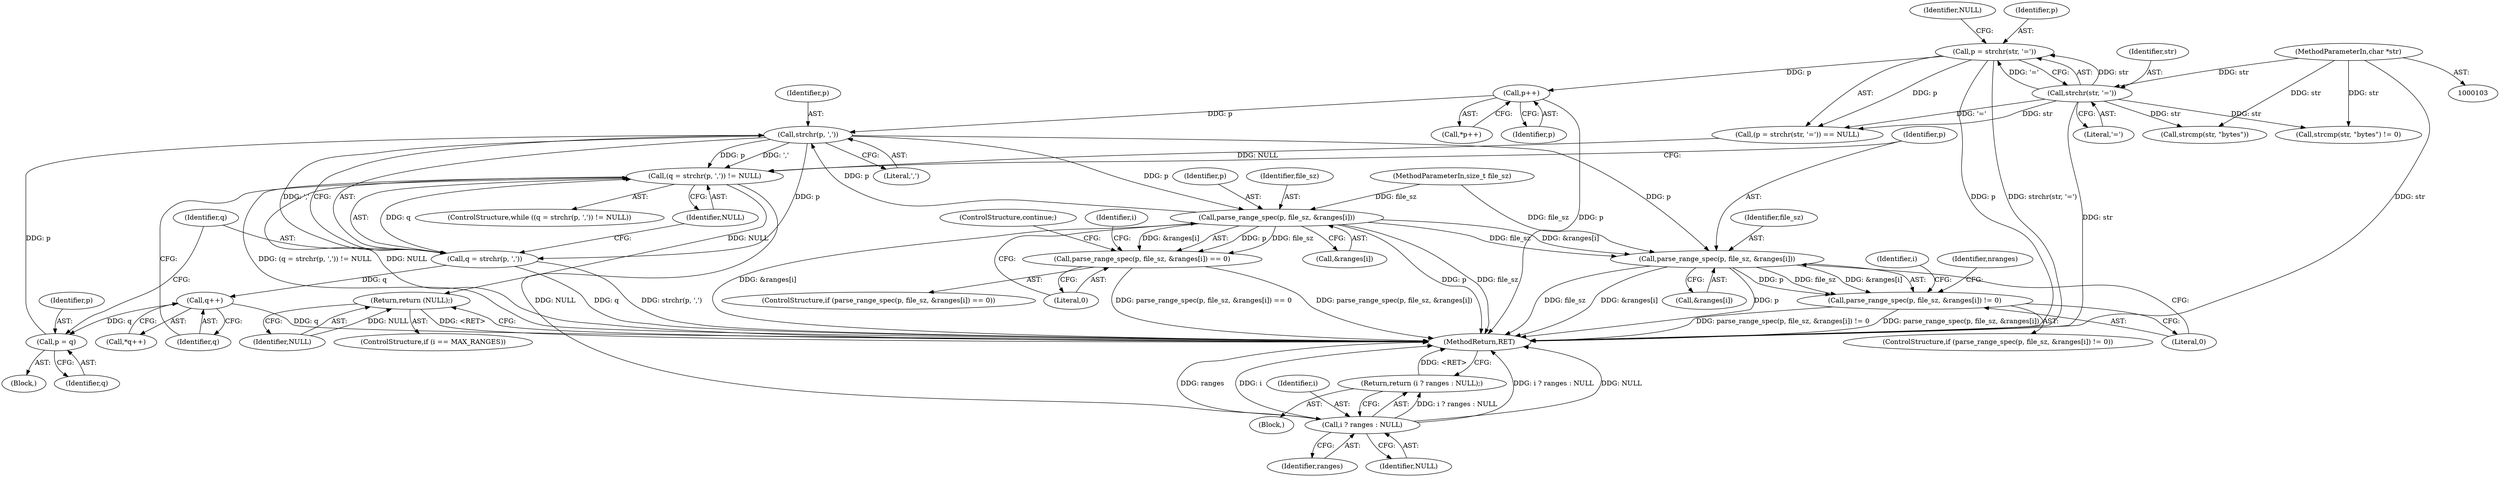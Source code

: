 digraph "0_src_142cfc82b932bc211218fbd7bdda8c7ce83f19df_0@pointer" {
"1000127" [label="(Call,p++)"];
"1000117" [label="(Call,p = strchr(str, '='))"];
"1000119" [label="(Call,strchr(str, '='))"];
"1000104" [label="(MethodParameterIn,char *str)"];
"1000142" [label="(Call,strchr(p, ','))"];
"1000139" [label="(Call,(q = strchr(p, ',')) != NULL)"];
"1000169" [label="(Return,return (NULL);)"];
"1000191" [label="(Call,i ? ranges : NULL)"];
"1000190" [label="(Return,return (i ? ranges : NULL);)"];
"1000140" [label="(Call,q = strchr(p, ','))"];
"1000149" [label="(Call,q++)"];
"1000171" [label="(Call,p = q)"];
"1000154" [label="(Call,parse_range_spec(p, file_sz, &ranges[i]))"];
"1000153" [label="(Call,parse_range_spec(p, file_sz, &ranges[i]) == 0)"];
"1000176" [label="(Call,parse_range_spec(p, file_sz, &ranges[i]))"];
"1000175" [label="(Call,parse_range_spec(p, file_sz, &ranges[i]) != 0)"];
"1000150" [label="(Identifier,q)"];
"1000120" [label="(Identifier,str)"];
"1000171" [label="(Call,p = q)"];
"1000141" [label="(Identifier,q)"];
"1000176" [label="(Call,parse_range_spec(p, file_sz, &ranges[i]))"];
"1000121" [label="(Literal,'=')"];
"1000149" [label="(Call,q++)"];
"1000126" [label="(Call,*p++)"];
"1000162" [label="(ControlStructure,continue;)"];
"1000146" [label="(Block,)"];
"1000193" [label="(Identifier,ranges)"];
"1000153" [label="(Call,parse_range_spec(p, file_sz, &ranges[i]) == 0)"];
"1000156" [label="(Identifier,file_sz)"];
"1000165" [label="(ControlStructure,if (i == MAX_RANGES))"];
"1000122" [label="(Identifier,NULL)"];
"1000164" [label="(Identifier,i)"];
"1000127" [label="(Call,p++)"];
"1000152" [label="(ControlStructure,if (parse_range_spec(p, file_sz, &ranges[i]) == 0))"];
"1000118" [label="(Identifier,p)"];
"1000177" [label="(Identifier,p)"];
"1000192" [label="(Identifier,i)"];
"1000195" [label="(MethodReturn,RET)"];
"1000119" [label="(Call,strchr(str, '='))"];
"1000175" [label="(Call,parse_range_spec(p, file_sz, &ranges[i]) != 0)"];
"1000194" [label="(Identifier,NULL)"];
"1000157" [label="(Call,&ranges[i])"];
"1000178" [label="(Identifier,file_sz)"];
"1000139" [label="(Call,(q = strchr(p, ',')) != NULL)"];
"1000105" [label="(MethodParameterIn,size_t file_sz)"];
"1000170" [label="(Identifier,NULL)"];
"1000107" [label="(Block,)"];
"1000161" [label="(Literal,0)"];
"1000190" [label="(Return,return (i ? ranges : NULL);)"];
"1000143" [label="(Identifier,p)"];
"1000174" [label="(ControlStructure,if (parse_range_spec(p, file_sz, &ranges[i]) != 0))"];
"1000131" [label="(Call,strcmp(str, \"bytes\") != 0)"];
"1000191" [label="(Call,i ? ranges : NULL)"];
"1000132" [label="(Call,strcmp(str, \"bytes\"))"];
"1000104" [label="(MethodParameterIn,char *str)"];
"1000188" [label="(Identifier,nranges)"];
"1000148" [label="(Call,*q++)"];
"1000116" [label="(Call,(p = strchr(str, '=')) == NULL)"];
"1000128" [label="(Identifier,p)"];
"1000173" [label="(Identifier,q)"];
"1000155" [label="(Identifier,p)"];
"1000138" [label="(ControlStructure,while ((q = strchr(p, ',')) != NULL))"];
"1000179" [label="(Call,&ranges[i])"];
"1000183" [label="(Literal,0)"];
"1000145" [label="(Identifier,NULL)"];
"1000140" [label="(Call,q = strchr(p, ','))"];
"1000154" [label="(Call,parse_range_spec(p, file_sz, &ranges[i]))"];
"1000169" [label="(Return,return (NULL);)"];
"1000172" [label="(Identifier,p)"];
"1000142" [label="(Call,strchr(p, ','))"];
"1000117" [label="(Call,p = strchr(str, '='))"];
"1000185" [label="(Identifier,i)"];
"1000144" [label="(Literal,',')"];
"1000127" -> "1000126"  [label="AST: "];
"1000127" -> "1000128"  [label="CFG: "];
"1000128" -> "1000127"  [label="AST: "];
"1000126" -> "1000127"  [label="CFG: "];
"1000127" -> "1000195"  [label="DDG: p"];
"1000117" -> "1000127"  [label="DDG: p"];
"1000127" -> "1000142"  [label="DDG: p"];
"1000117" -> "1000116"  [label="AST: "];
"1000117" -> "1000119"  [label="CFG: "];
"1000118" -> "1000117"  [label="AST: "];
"1000119" -> "1000117"  [label="AST: "];
"1000122" -> "1000117"  [label="CFG: "];
"1000117" -> "1000195"  [label="DDG: p"];
"1000117" -> "1000195"  [label="DDG: strchr(str, '=')"];
"1000117" -> "1000116"  [label="DDG: p"];
"1000119" -> "1000117"  [label="DDG: str"];
"1000119" -> "1000117"  [label="DDG: '='"];
"1000119" -> "1000121"  [label="CFG: "];
"1000120" -> "1000119"  [label="AST: "];
"1000121" -> "1000119"  [label="AST: "];
"1000119" -> "1000195"  [label="DDG: str"];
"1000119" -> "1000116"  [label="DDG: str"];
"1000119" -> "1000116"  [label="DDG: '='"];
"1000104" -> "1000119"  [label="DDG: str"];
"1000119" -> "1000131"  [label="DDG: str"];
"1000119" -> "1000132"  [label="DDG: str"];
"1000104" -> "1000103"  [label="AST: "];
"1000104" -> "1000195"  [label="DDG: str"];
"1000104" -> "1000131"  [label="DDG: str"];
"1000104" -> "1000132"  [label="DDG: str"];
"1000142" -> "1000140"  [label="AST: "];
"1000142" -> "1000144"  [label="CFG: "];
"1000143" -> "1000142"  [label="AST: "];
"1000144" -> "1000142"  [label="AST: "];
"1000140" -> "1000142"  [label="CFG: "];
"1000142" -> "1000139"  [label="DDG: p"];
"1000142" -> "1000139"  [label="DDG: ','"];
"1000142" -> "1000140"  [label="DDG: p"];
"1000142" -> "1000140"  [label="DDG: ','"];
"1000171" -> "1000142"  [label="DDG: p"];
"1000154" -> "1000142"  [label="DDG: p"];
"1000142" -> "1000154"  [label="DDG: p"];
"1000142" -> "1000176"  [label="DDG: p"];
"1000139" -> "1000138"  [label="AST: "];
"1000139" -> "1000145"  [label="CFG: "];
"1000140" -> "1000139"  [label="AST: "];
"1000145" -> "1000139"  [label="AST: "];
"1000150" -> "1000139"  [label="CFG: "];
"1000177" -> "1000139"  [label="CFG: "];
"1000139" -> "1000195"  [label="DDG: (q = strchr(p, ',')) != NULL"];
"1000139" -> "1000195"  [label="DDG: NULL"];
"1000140" -> "1000139"  [label="DDG: q"];
"1000116" -> "1000139"  [label="DDG: NULL"];
"1000139" -> "1000169"  [label="DDG: NULL"];
"1000139" -> "1000191"  [label="DDG: NULL"];
"1000169" -> "1000165"  [label="AST: "];
"1000169" -> "1000170"  [label="CFG: "];
"1000170" -> "1000169"  [label="AST: "];
"1000195" -> "1000169"  [label="CFG: "];
"1000169" -> "1000195"  [label="DDG: <RET>"];
"1000170" -> "1000169"  [label="DDG: NULL"];
"1000191" -> "1000190"  [label="AST: "];
"1000191" -> "1000193"  [label="CFG: "];
"1000191" -> "1000194"  [label="CFG: "];
"1000192" -> "1000191"  [label="AST: "];
"1000193" -> "1000191"  [label="AST: "];
"1000194" -> "1000191"  [label="AST: "];
"1000190" -> "1000191"  [label="CFG: "];
"1000191" -> "1000195"  [label="DDG: i ? ranges : NULL"];
"1000191" -> "1000195"  [label="DDG: NULL"];
"1000191" -> "1000195"  [label="DDG: ranges"];
"1000191" -> "1000195"  [label="DDG: i"];
"1000191" -> "1000190"  [label="DDG: i ? ranges : NULL"];
"1000190" -> "1000107"  [label="AST: "];
"1000195" -> "1000190"  [label="CFG: "];
"1000190" -> "1000195"  [label="DDG: <RET>"];
"1000141" -> "1000140"  [label="AST: "];
"1000145" -> "1000140"  [label="CFG: "];
"1000140" -> "1000195"  [label="DDG: strchr(p, ',')"];
"1000140" -> "1000195"  [label="DDG: q"];
"1000140" -> "1000149"  [label="DDG: q"];
"1000149" -> "1000148"  [label="AST: "];
"1000149" -> "1000150"  [label="CFG: "];
"1000150" -> "1000149"  [label="AST: "];
"1000148" -> "1000149"  [label="CFG: "];
"1000149" -> "1000195"  [label="DDG: q"];
"1000149" -> "1000171"  [label="DDG: q"];
"1000171" -> "1000146"  [label="AST: "];
"1000171" -> "1000173"  [label="CFG: "];
"1000172" -> "1000171"  [label="AST: "];
"1000173" -> "1000171"  [label="AST: "];
"1000141" -> "1000171"  [label="CFG: "];
"1000154" -> "1000153"  [label="AST: "];
"1000154" -> "1000157"  [label="CFG: "];
"1000155" -> "1000154"  [label="AST: "];
"1000156" -> "1000154"  [label="AST: "];
"1000157" -> "1000154"  [label="AST: "];
"1000161" -> "1000154"  [label="CFG: "];
"1000154" -> "1000195"  [label="DDG: &ranges[i]"];
"1000154" -> "1000195"  [label="DDG: p"];
"1000154" -> "1000195"  [label="DDG: file_sz"];
"1000154" -> "1000153"  [label="DDG: p"];
"1000154" -> "1000153"  [label="DDG: file_sz"];
"1000154" -> "1000153"  [label="DDG: &ranges[i]"];
"1000105" -> "1000154"  [label="DDG: file_sz"];
"1000154" -> "1000176"  [label="DDG: file_sz"];
"1000154" -> "1000176"  [label="DDG: &ranges[i]"];
"1000153" -> "1000152"  [label="AST: "];
"1000153" -> "1000161"  [label="CFG: "];
"1000161" -> "1000153"  [label="AST: "];
"1000162" -> "1000153"  [label="CFG: "];
"1000164" -> "1000153"  [label="CFG: "];
"1000153" -> "1000195"  [label="DDG: parse_range_spec(p, file_sz, &ranges[i])"];
"1000153" -> "1000195"  [label="DDG: parse_range_spec(p, file_sz, &ranges[i]) == 0"];
"1000176" -> "1000175"  [label="AST: "];
"1000176" -> "1000179"  [label="CFG: "];
"1000177" -> "1000176"  [label="AST: "];
"1000178" -> "1000176"  [label="AST: "];
"1000179" -> "1000176"  [label="AST: "];
"1000183" -> "1000176"  [label="CFG: "];
"1000176" -> "1000195"  [label="DDG: file_sz"];
"1000176" -> "1000195"  [label="DDG: &ranges[i]"];
"1000176" -> "1000195"  [label="DDG: p"];
"1000176" -> "1000175"  [label="DDG: p"];
"1000176" -> "1000175"  [label="DDG: file_sz"];
"1000176" -> "1000175"  [label="DDG: &ranges[i]"];
"1000105" -> "1000176"  [label="DDG: file_sz"];
"1000175" -> "1000174"  [label="AST: "];
"1000175" -> "1000183"  [label="CFG: "];
"1000183" -> "1000175"  [label="AST: "];
"1000185" -> "1000175"  [label="CFG: "];
"1000188" -> "1000175"  [label="CFG: "];
"1000175" -> "1000195"  [label="DDG: parse_range_spec(p, file_sz, &ranges[i])"];
"1000175" -> "1000195"  [label="DDG: parse_range_spec(p, file_sz, &ranges[i]) != 0"];
}
